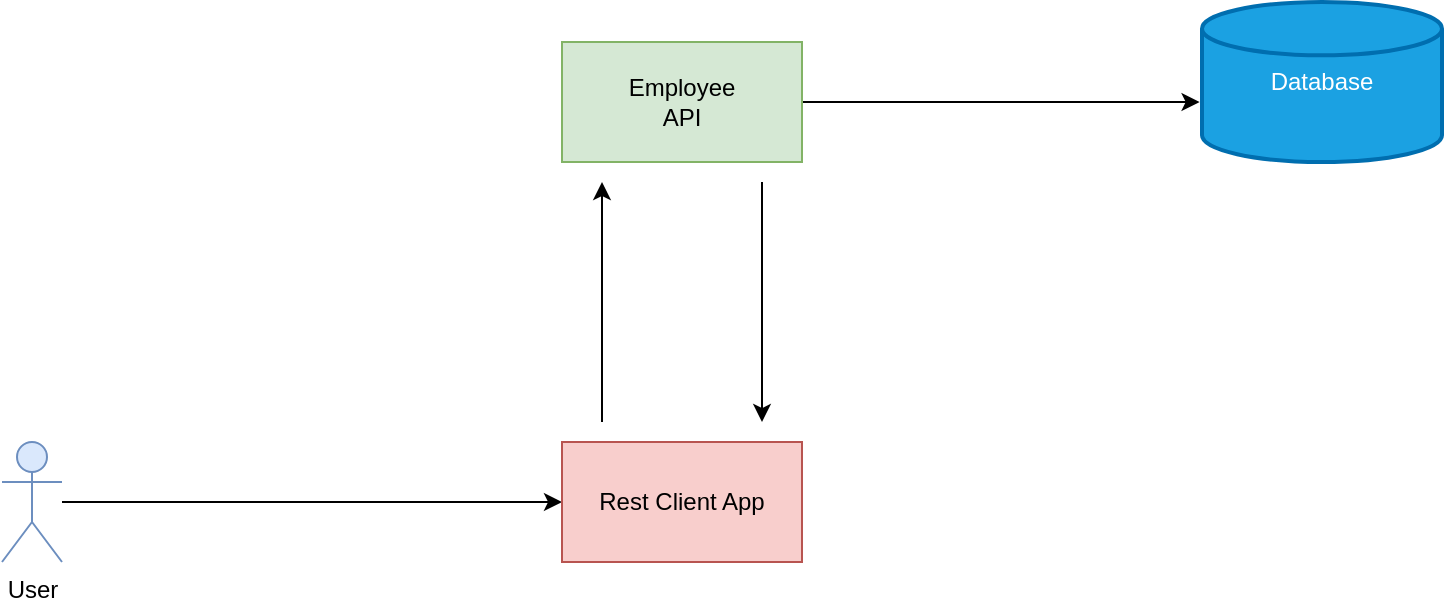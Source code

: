 <mxfile version="15.9.4" type="device"><diagram id="S4ULG1rXgLvWNrlireFE" name="Page-1"><mxGraphModel dx="1038" dy="556" grid="1" gridSize="10" guides="1" tooltips="1" connect="1" arrows="1" fold="1" page="1" pageScale="1" pageWidth="827" pageHeight="1169" math="0" shadow="0"><root><mxCell id="0"/><mxCell id="1" parent="0"/><mxCell id="tqVKZSXDpSHWOvpezziR-5" style="edgeStyle=orthogonalEdgeStyle;rounded=0;orthogonalLoop=1;jettySize=auto;html=1;entryX=0;entryY=0.5;entryDx=0;entryDy=0;entryPerimeter=0;" edge="1" parent="1" source="7ex5Fh_B06-M0cmqZ-LC-1"><mxGeometry relative="1" as="geometry"><mxPoint x="320" y="270" as="targetPoint"/></mxGeometry></mxCell><mxCell id="7ex5Fh_B06-M0cmqZ-LC-1" value="User" style="shape=umlActor;verticalLabelPosition=bottom;verticalAlign=top;html=1;outlineConnect=0;fillColor=#dae8fc;strokeColor=#6c8ebf;" parent="1" vertex="1"><mxGeometry x="40" y="240" width="30" height="60" as="geometry"/></mxCell><mxCell id="tqVKZSXDpSHWOvpezziR-2" value="Database" style="strokeWidth=2;html=1;shape=mxgraph.flowchart.database;whiteSpace=wrap;fillColor=#1ba1e2;fontColor=#ffffff;strokeColor=#006EAF;" vertex="1" parent="1"><mxGeometry x="640" y="20" width="120" height="80" as="geometry"/></mxCell><mxCell id="tqVKZSXDpSHWOvpezziR-7" value="Rest Client App" style="rounded=0;whiteSpace=wrap;html=1;fillColor=#f8cecc;strokeColor=#b85450;" vertex="1" parent="1"><mxGeometry x="320" y="240" width="120" height="60" as="geometry"/></mxCell><mxCell id="tqVKZSXDpSHWOvpezziR-13" style="edgeStyle=orthogonalEdgeStyle;rounded=0;orthogonalLoop=1;jettySize=auto;html=1;entryX=-0.01;entryY=0.625;entryDx=0;entryDy=0;entryPerimeter=0;" edge="1" parent="1" source="tqVKZSXDpSHWOvpezziR-8" target="tqVKZSXDpSHWOvpezziR-2"><mxGeometry relative="1" as="geometry"/></mxCell><mxCell id="tqVKZSXDpSHWOvpezziR-8" value="Employee&lt;br&gt;API" style="rounded=0;whiteSpace=wrap;html=1;fillColor=#d5e8d4;strokeColor=#82b366;" vertex="1" parent="1"><mxGeometry x="320" y="40" width="120" height="60" as="geometry"/></mxCell><mxCell id="tqVKZSXDpSHWOvpezziR-10" value="" style="endArrow=classic;html=1;rounded=0;" edge="1" parent="1"><mxGeometry width="50" height="50" relative="1" as="geometry"><mxPoint x="420" y="110" as="sourcePoint"/><mxPoint x="420" y="230" as="targetPoint"/></mxGeometry></mxCell><mxCell id="tqVKZSXDpSHWOvpezziR-11" value="" style="endArrow=classic;html=1;rounded=0;" edge="1" parent="1"><mxGeometry width="50" height="50" relative="1" as="geometry"><mxPoint x="340" y="230" as="sourcePoint"/><mxPoint x="340" y="110" as="targetPoint"/></mxGeometry></mxCell></root></mxGraphModel></diagram></mxfile>